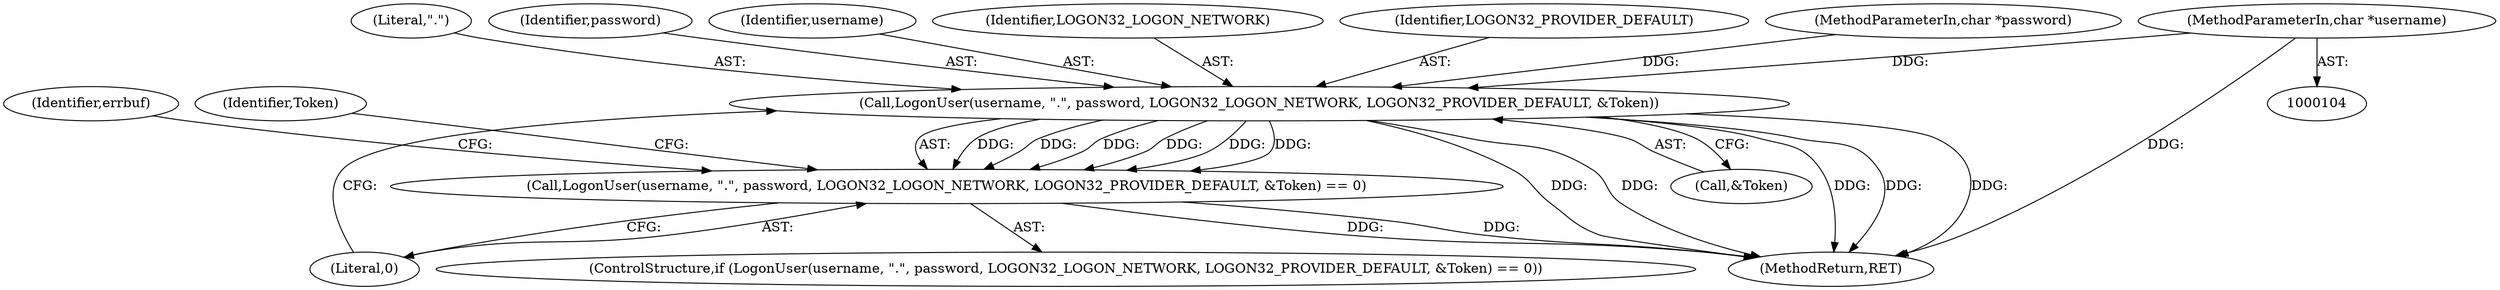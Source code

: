 digraph "0_libpcap_484d60cbf7ca4ec758c3cbb8a82d68b244a78d58@pointer" {
"1000105" [label="(MethodParameterIn,char *username)"];
"1000112" [label="(Call,LogonUser(username, \".\", password, LOGON32_LOGON_NETWORK, LOGON32_PROVIDER_DEFAULT, &Token))"];
"1000111" [label="(Call,LogonUser(username, \".\", password, LOGON32_LOGON_NETWORK, LOGON32_PROVIDER_DEFAULT, &Token) == 0)"];
"1000112" [label="(Call,LogonUser(username, \".\", password, LOGON32_LOGON_NETWORK, LOGON32_PROVIDER_DEFAULT, &Token))"];
"1000110" [label="(ControlStructure,if (LogonUser(username, \".\", password, LOGON32_LOGON_NETWORK, LOGON32_PROVIDER_DEFAULT, &Token) == 0))"];
"1000111" [label="(Call,LogonUser(username, \".\", password, LOGON32_LOGON_NETWORK, LOGON32_PROVIDER_DEFAULT, &Token) == 0)"];
"1000150" [label="(MethodReturn,RET)"];
"1000118" [label="(Call,&Token)"];
"1000114" [label="(Literal,\".\")"];
"1000123" [label="(Identifier,errbuf)"];
"1000105" [label="(MethodParameterIn,char *username)"];
"1000115" [label="(Identifier,password)"];
"1000113" [label="(Identifier,username)"];
"1000116" [label="(Identifier,LOGON32_LOGON_NETWORK)"];
"1000117" [label="(Identifier,LOGON32_PROVIDER_DEFAULT)"];
"1000133" [label="(Identifier,Token)"];
"1000120" [label="(Literal,0)"];
"1000106" [label="(MethodParameterIn,char *password)"];
"1000105" -> "1000104"  [label="AST: "];
"1000105" -> "1000150"  [label="DDG: "];
"1000105" -> "1000112"  [label="DDG: "];
"1000112" -> "1000111"  [label="AST: "];
"1000112" -> "1000118"  [label="CFG: "];
"1000113" -> "1000112"  [label="AST: "];
"1000114" -> "1000112"  [label="AST: "];
"1000115" -> "1000112"  [label="AST: "];
"1000116" -> "1000112"  [label="AST: "];
"1000117" -> "1000112"  [label="AST: "];
"1000118" -> "1000112"  [label="AST: "];
"1000120" -> "1000112"  [label="CFG: "];
"1000112" -> "1000150"  [label="DDG: "];
"1000112" -> "1000150"  [label="DDG: "];
"1000112" -> "1000150"  [label="DDG: "];
"1000112" -> "1000150"  [label="DDG: "];
"1000112" -> "1000150"  [label="DDG: "];
"1000112" -> "1000111"  [label="DDG: "];
"1000112" -> "1000111"  [label="DDG: "];
"1000112" -> "1000111"  [label="DDG: "];
"1000112" -> "1000111"  [label="DDG: "];
"1000112" -> "1000111"  [label="DDG: "];
"1000112" -> "1000111"  [label="DDG: "];
"1000106" -> "1000112"  [label="DDG: "];
"1000111" -> "1000110"  [label="AST: "];
"1000111" -> "1000120"  [label="CFG: "];
"1000120" -> "1000111"  [label="AST: "];
"1000123" -> "1000111"  [label="CFG: "];
"1000133" -> "1000111"  [label="CFG: "];
"1000111" -> "1000150"  [label="DDG: "];
"1000111" -> "1000150"  [label="DDG: "];
}
